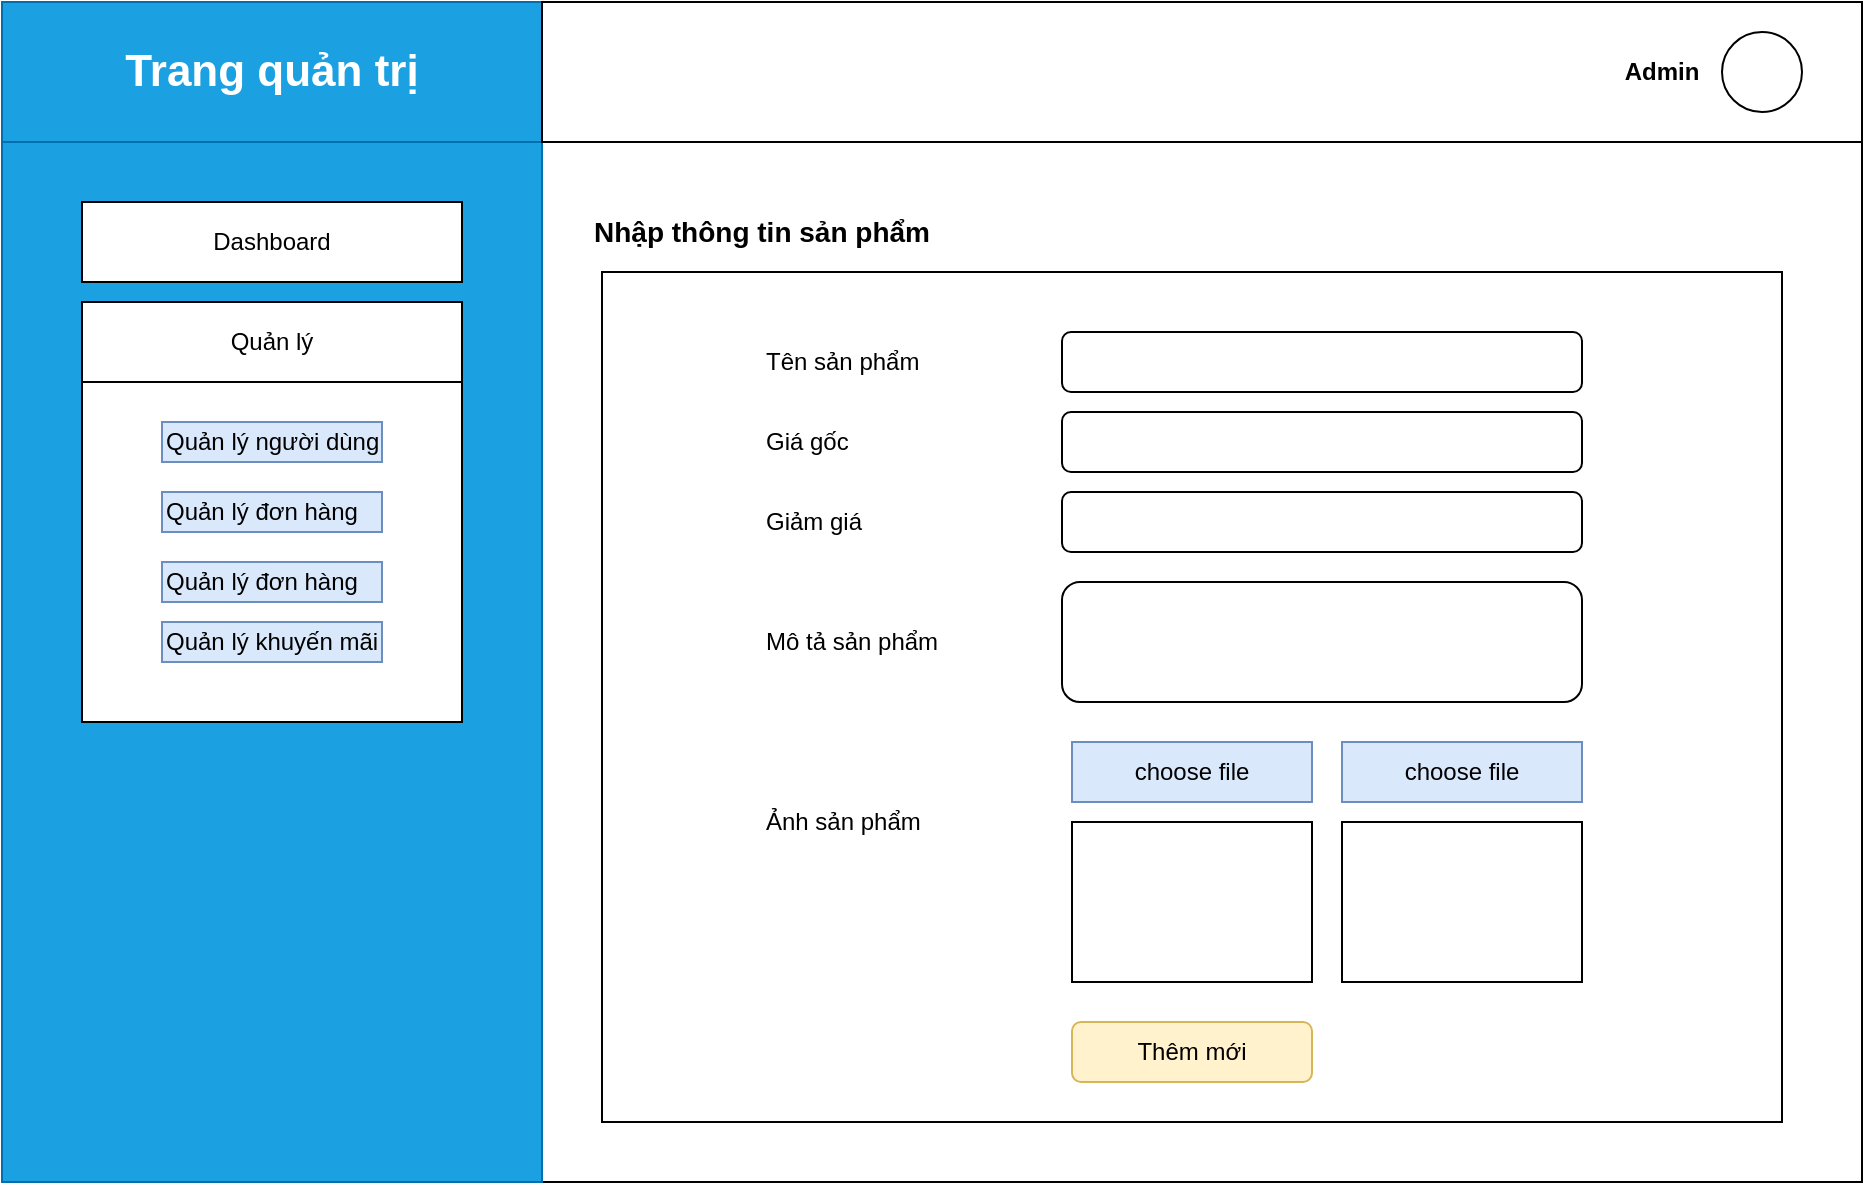 <mxfile version="14.7.10" type="device"><diagram id="Rsjn48BH7n4S1UD0WY3f" name="Page-1"><mxGraphModel dx="1038" dy="579" grid="1" gridSize="10" guides="1" tooltips="1" connect="1" arrows="1" fold="1" page="1" pageScale="1" pageWidth="827" pageHeight="1169" math="0" shadow="0"><root><mxCell id="0"/><mxCell id="1" parent="0"/><mxCell id="shKnAIJvBbzYWOcsWD2_-1" value="" style="rounded=0;whiteSpace=wrap;html=1;" parent="1" vertex="1"><mxGeometry x="60" width="930" height="590" as="geometry"/></mxCell><mxCell id="shKnAIJvBbzYWOcsWD2_-2" value="" style="rounded=0;whiteSpace=wrap;html=1;fillColor=#1ba1e2;strokeColor=#006EAF;fontColor=#ffffff;" parent="1" vertex="1"><mxGeometry x="60" width="270" height="590" as="geometry"/></mxCell><mxCell id="shKnAIJvBbzYWOcsWD2_-3" value="&lt;font style=&quot;font-size: 22px&quot;&gt;&lt;b&gt;Trang quản trị&lt;/b&gt;&lt;/font&gt;" style="rounded=0;whiteSpace=wrap;html=1;fillColor=#1ba1e2;strokeColor=#006EAF;fontColor=#ffffff;" parent="1" vertex="1"><mxGeometry x="60" width="270" height="70" as="geometry"/></mxCell><mxCell id="shKnAIJvBbzYWOcsWD2_-4" value="Dashboard" style="rounded=0;whiteSpace=wrap;html=1;" parent="1" vertex="1"><mxGeometry x="100" y="100" width="190" height="40" as="geometry"/></mxCell><mxCell id="shKnAIJvBbzYWOcsWD2_-5" value="" style="rounded=0;whiteSpace=wrap;html=1;" parent="1" vertex="1"><mxGeometry x="100" y="150" width="190" height="210" as="geometry"/></mxCell><mxCell id="shKnAIJvBbzYWOcsWD2_-6" value="Quản lý" style="rounded=0;whiteSpace=wrap;html=1;" parent="1" vertex="1"><mxGeometry x="100" y="150" width="190" height="40" as="geometry"/></mxCell><mxCell id="shKnAIJvBbzYWOcsWD2_-7" value="Quản lý người dùng" style="text;html=1;strokeColor=#6c8ebf;fillColor=#dae8fc;align=left;verticalAlign=middle;whiteSpace=wrap;rounded=0;" parent="1" vertex="1"><mxGeometry x="140" y="210" width="110" height="20" as="geometry"/></mxCell><mxCell id="shKnAIJvBbzYWOcsWD2_-8" value="Quản lý khuyến mãi" style="text;html=1;strokeColor=#6c8ebf;fillColor=#dae8fc;align=left;verticalAlign=middle;whiteSpace=wrap;rounded=0;" parent="1" vertex="1"><mxGeometry x="140" y="310" width="110" height="20" as="geometry"/></mxCell><mxCell id="shKnAIJvBbzYWOcsWD2_-9" value="Quản lý đơn hàng" style="text;html=1;strokeColor=#6c8ebf;fillColor=#dae8fc;align=left;verticalAlign=middle;whiteSpace=wrap;rounded=0;" parent="1" vertex="1"><mxGeometry x="140" y="280" width="110" height="20" as="geometry"/></mxCell><mxCell id="shKnAIJvBbzYWOcsWD2_-10" value="Quản lý đơn hàng" style="text;html=1;strokeColor=#6c8ebf;fillColor=#dae8fc;align=left;verticalAlign=middle;whiteSpace=wrap;rounded=0;" parent="1" vertex="1"><mxGeometry x="140" y="245" width="110" height="20" as="geometry"/></mxCell><mxCell id="shKnAIJvBbzYWOcsWD2_-11" value="" style="rounded=0;whiteSpace=wrap;html=1;" parent="1" vertex="1"><mxGeometry x="360" y="135" width="590" height="425" as="geometry"/></mxCell><mxCell id="shKnAIJvBbzYWOcsWD2_-27" value="" style="rounded=0;whiteSpace=wrap;html=1;" parent="1" vertex="1"><mxGeometry x="330" width="660" height="70" as="geometry"/></mxCell><mxCell id="shKnAIJvBbzYWOcsWD2_-28" value="" style="ellipse;whiteSpace=wrap;html=1;aspect=fixed;" parent="1" vertex="1"><mxGeometry x="920" y="15" width="40" height="40" as="geometry"/></mxCell><mxCell id="shKnAIJvBbzYWOcsWD2_-29" value="&lt;b&gt;Admin&lt;/b&gt;" style="text;html=1;strokeColor=none;fillColor=none;align=center;verticalAlign=middle;whiteSpace=wrap;rounded=0;" parent="1" vertex="1"><mxGeometry x="870" y="25" width="40" height="20" as="geometry"/></mxCell><mxCell id="shKnAIJvBbzYWOcsWD2_-54" value="Tên sản phẩm" style="text;html=1;strokeColor=none;fillColor=none;align=left;verticalAlign=middle;whiteSpace=wrap;rounded=0;" parent="1" vertex="1"><mxGeometry x="440" y="170" width="90" height="20" as="geometry"/></mxCell><mxCell id="shKnAIJvBbzYWOcsWD2_-55" value="&lt;font style=&quot;font-size: 14px&quot;&gt;&lt;b&gt;Nhập thông tin sản phẩm&lt;/b&gt;&lt;/font&gt;" style="text;html=1;strokeColor=none;fillColor=none;align=left;verticalAlign=middle;whiteSpace=wrap;rounded=0;" parent="1" vertex="1"><mxGeometry x="354" y="100" width="196" height="30" as="geometry"/></mxCell><mxCell id="shKnAIJvBbzYWOcsWD2_-56" value="Giá gốc" style="text;html=1;strokeColor=none;fillColor=none;align=left;verticalAlign=middle;whiteSpace=wrap;rounded=0;" parent="1" vertex="1"><mxGeometry x="440" y="210" width="90" height="20" as="geometry"/></mxCell><mxCell id="shKnAIJvBbzYWOcsWD2_-57" value="Giảm giá" style="text;html=1;strokeColor=none;fillColor=none;align=left;verticalAlign=middle;whiteSpace=wrap;rounded=0;" parent="1" vertex="1"><mxGeometry x="440" y="250" width="90" height="20" as="geometry"/></mxCell><mxCell id="shKnAIJvBbzYWOcsWD2_-58" value="Mô tả sản phẩm" style="text;html=1;strokeColor=none;fillColor=none;align=left;verticalAlign=middle;whiteSpace=wrap;rounded=0;" parent="1" vertex="1"><mxGeometry x="440" y="310" width="90" height="20" as="geometry"/></mxCell><mxCell id="shKnAIJvBbzYWOcsWD2_-59" value="Ảnh sản phẩm" style="text;html=1;strokeColor=none;fillColor=none;align=left;verticalAlign=middle;whiteSpace=wrap;rounded=0;" parent="1" vertex="1"><mxGeometry x="440" y="400" width="90" height="20" as="geometry"/></mxCell><mxCell id="shKnAIJvBbzYWOcsWD2_-60" value="" style="rounded=1;whiteSpace=wrap;html=1;" parent="1" vertex="1"><mxGeometry x="590" y="165" width="260" height="30" as="geometry"/></mxCell><mxCell id="shKnAIJvBbzYWOcsWD2_-61" value="" style="rounded=1;whiteSpace=wrap;html=1;" parent="1" vertex="1"><mxGeometry x="590" y="205" width="260" height="30" as="geometry"/></mxCell><mxCell id="shKnAIJvBbzYWOcsWD2_-62" value="" style="rounded=1;whiteSpace=wrap;html=1;" parent="1" vertex="1"><mxGeometry x="590" y="245" width="260" height="30" as="geometry"/></mxCell><mxCell id="shKnAIJvBbzYWOcsWD2_-63" value="" style="rounded=1;whiteSpace=wrap;html=1;" parent="1" vertex="1"><mxGeometry x="590" y="290" width="260" height="60" as="geometry"/></mxCell><mxCell id="shKnAIJvBbzYWOcsWD2_-64" value="" style="rounded=0;whiteSpace=wrap;html=1;" parent="1" vertex="1"><mxGeometry x="595" y="410" width="120" height="80" as="geometry"/></mxCell><mxCell id="shKnAIJvBbzYWOcsWD2_-66" value="Thêm mới" style="rounded=1;whiteSpace=wrap;html=1;fillColor=#fff2cc;strokeColor=#d6b656;" parent="1" vertex="1"><mxGeometry x="595" y="510" width="120" height="30" as="geometry"/></mxCell><mxCell id="AmQJVBPxubQ1iugZmWPi-1" value="" style="rounded=0;whiteSpace=wrap;html=1;" vertex="1" parent="1"><mxGeometry x="730" y="410" width="120" height="80" as="geometry"/></mxCell><mxCell id="AmQJVBPxubQ1iugZmWPi-2" value="choose file" style="rounded=0;whiteSpace=wrap;html=1;fillColor=#dae8fc;strokeColor=#6c8ebf;" vertex="1" parent="1"><mxGeometry x="595" y="370" width="120" height="30" as="geometry"/></mxCell><mxCell id="AmQJVBPxubQ1iugZmWPi-3" value="choose file" style="rounded=0;whiteSpace=wrap;html=1;fillColor=#dae8fc;strokeColor=#6c8ebf;" vertex="1" parent="1"><mxGeometry x="730" y="370" width="120" height="30" as="geometry"/></mxCell></root></mxGraphModel></diagram></mxfile>